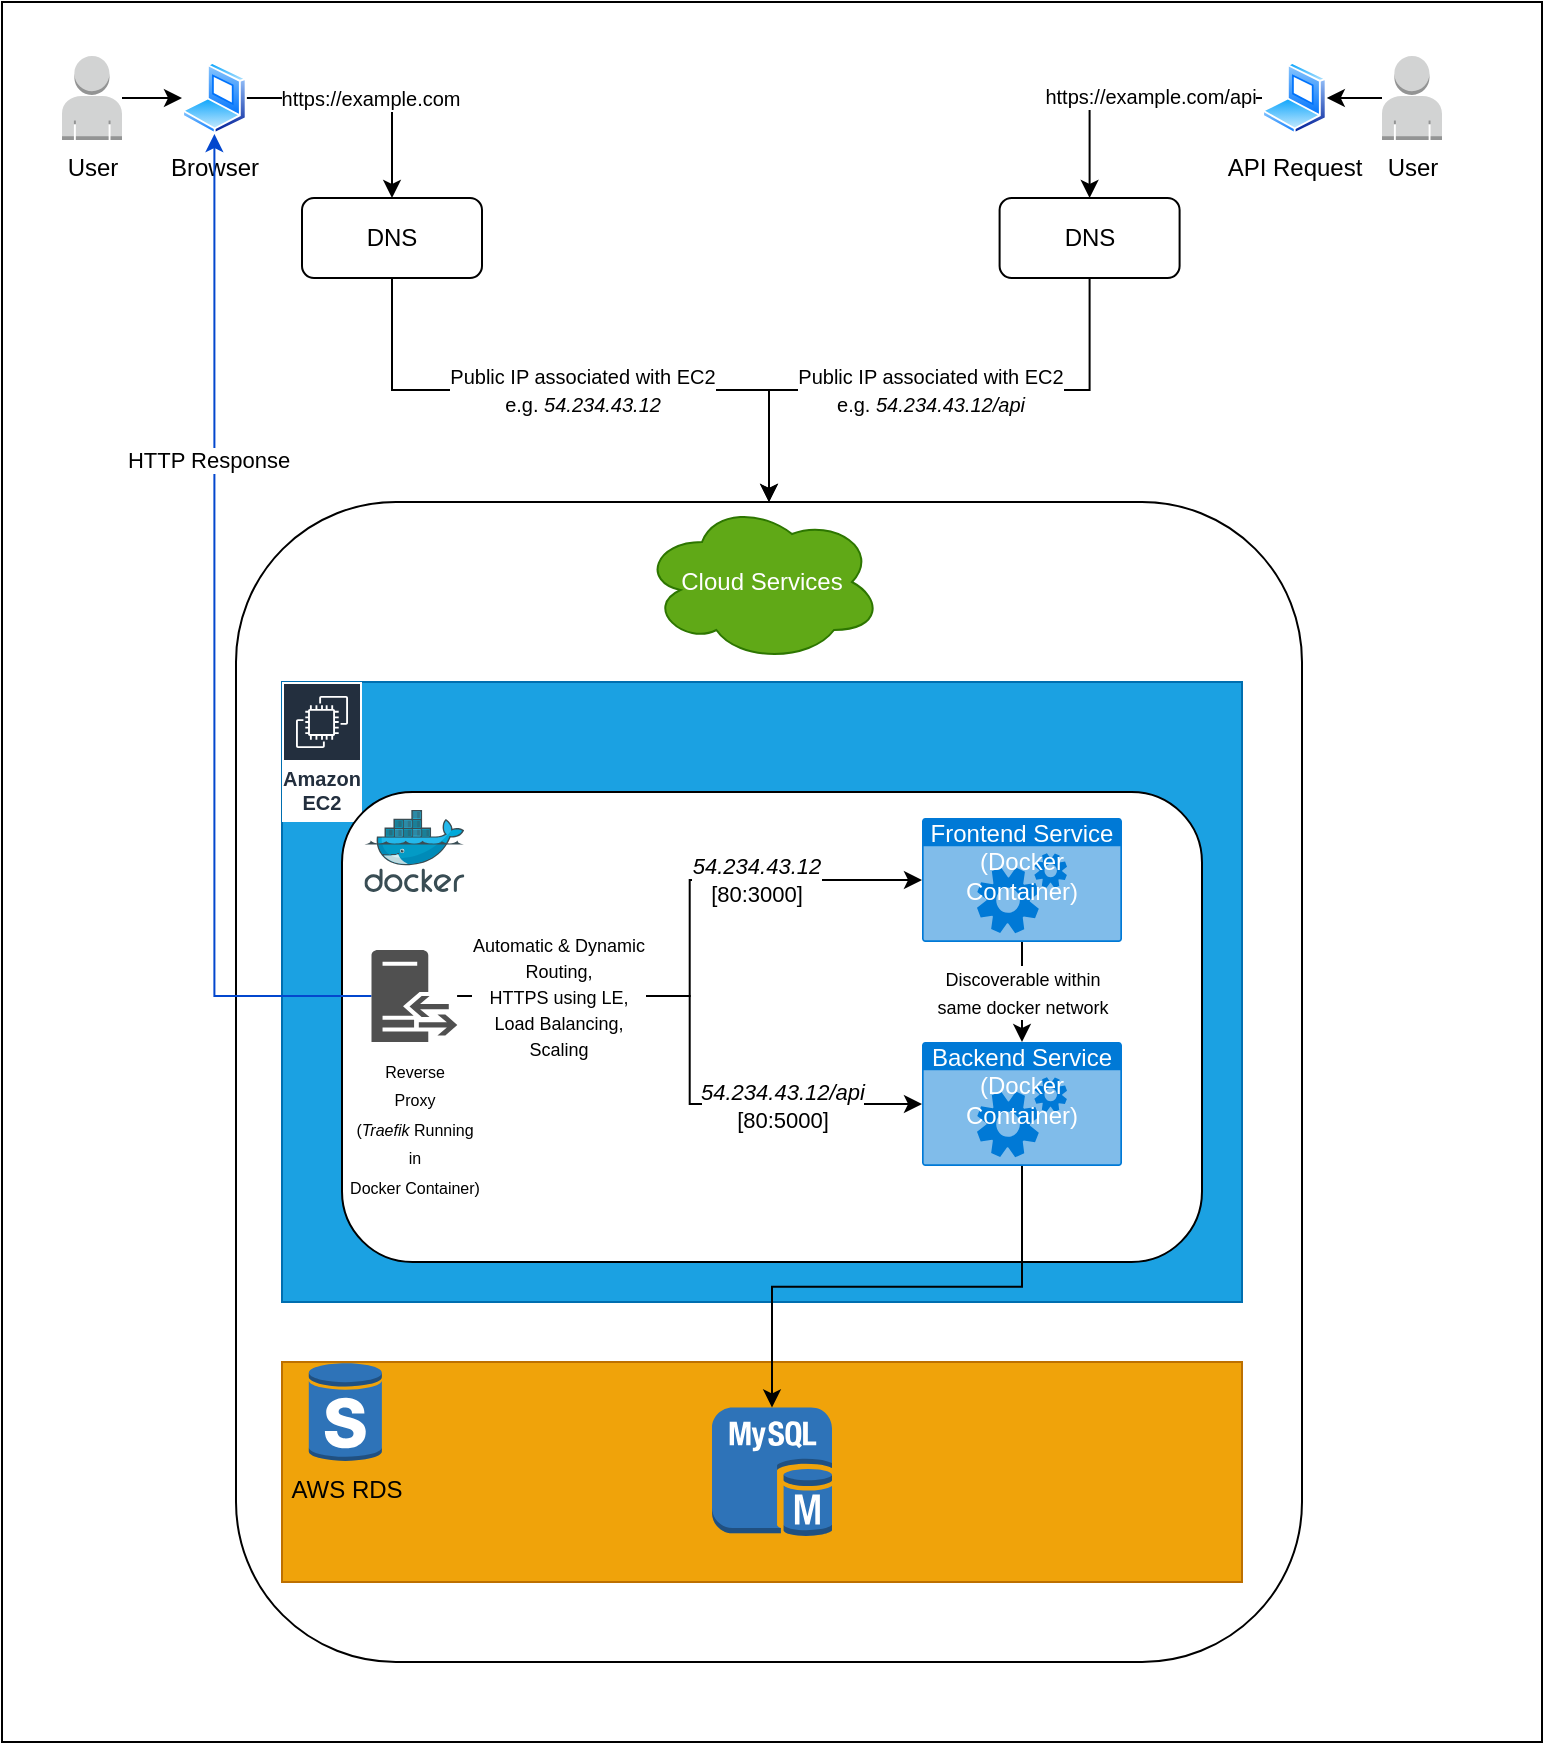 <mxfile version="21.3.2" type="github">
  <diagram name="Page-1" id="goW-xutGmIgGnAvLxzgP">
    <mxGraphModel dx="1050" dy="566" grid="1" gridSize="10" guides="1" tooltips="1" connect="1" arrows="1" fold="1" page="1" pageScale="1" pageWidth="1200" pageHeight="1920" background="none" math="0" shadow="0">
      <root>
        <mxCell id="0" />
        <mxCell id="1" parent="0" />
        <mxCell id="y8oUWAIzfSHASYYWXIbZ-1" value="" style="rounded=0;whiteSpace=wrap;html=1;" parent="1" vertex="1">
          <mxGeometry x="30" y="20" width="770" height="870" as="geometry" />
        </mxCell>
        <mxCell id="rzrdu1us9HTBLImDNAjI-4" value="" style="edgeStyle=orthogonalEdgeStyle;rounded=0;orthogonalLoop=1;jettySize=auto;html=1;" parent="1" source="rzrdu1us9HTBLImDNAjI-1" target="rzrdu1us9HTBLImDNAjI-2" edge="1">
          <mxGeometry relative="1" as="geometry">
            <mxPoint x="85" y="154" as="sourcePoint" />
          </mxGeometry>
        </mxCell>
        <mxCell id="rzrdu1us9HTBLImDNAjI-1" value="User" style="outlineConnect=0;dashed=0;verticalLabelPosition=bottom;verticalAlign=top;align=center;html=1;shape=mxgraph.aws3.user;fillColor=#D2D3D3;gradientColor=none;" parent="1" vertex="1">
          <mxGeometry x="60" y="47" width="30" height="42" as="geometry" />
        </mxCell>
        <mxCell id="rzrdu1us9HTBLImDNAjI-12" value="&lt;font style=&quot;font-size: 10px;&quot;&gt;https://example.com&lt;/font&gt;" style="edgeStyle=orthogonalEdgeStyle;rounded=0;orthogonalLoop=1;jettySize=auto;html=1;" parent="1" source="rzrdu1us9HTBLImDNAjI-2" target="rzrdu1us9HTBLImDNAjI-11" edge="1">
          <mxGeometry relative="1" as="geometry" />
        </mxCell>
        <mxCell id="rzrdu1us9HTBLImDNAjI-2" value="Browser" style="image;aspect=fixed;perimeter=ellipsePerimeter;html=1;align=center;shadow=0;dashed=0;spacingTop=3;image=img/lib/active_directory/laptop_client.svg;" parent="1" vertex="1">
          <mxGeometry x="120" y="50" width="32.4" height="36" as="geometry" />
        </mxCell>
        <mxCell id="rzrdu1us9HTBLImDNAjI-6" value="" style="rounded=1;whiteSpace=wrap;html=1;" parent="1" vertex="1">
          <mxGeometry x="147" y="270" width="533" height="580" as="geometry" />
        </mxCell>
        <mxCell id="rzrdu1us9HTBLImDNAjI-11" value="DNS" style="rounded=1;whiteSpace=wrap;html=1;" parent="1" vertex="1">
          <mxGeometry x="180" y="118" width="90" height="40" as="geometry" />
        </mxCell>
        <mxCell id="rzrdu1us9HTBLImDNAjI-13" value="&lt;font style=&quot;font-size: 10px;&quot;&gt;Public IP associated with EC2&lt;br&gt;e.g. &lt;i&gt;54.234.43.12&lt;/i&gt;&lt;/font&gt;" style="edgeStyle=orthogonalEdgeStyle;rounded=0;orthogonalLoop=1;jettySize=auto;html=1;entryX=0.5;entryY=0;entryDx=0;entryDy=0;" parent="1" source="rzrdu1us9HTBLImDNAjI-11" target="rzrdu1us9HTBLImDNAjI-6" edge="1">
          <mxGeometry relative="1" as="geometry">
            <mxPoint x="320" y="230" as="targetPoint" />
          </mxGeometry>
        </mxCell>
        <mxCell id="rzrdu1us9HTBLImDNAjI-16" value="" style="rounded=0;whiteSpace=wrap;html=1;fillColor=#1ba1e2;fontColor=#ffffff;strokeColor=#006EAF;" parent="1" vertex="1">
          <mxGeometry x="170" y="360" width="480" height="310" as="geometry" />
        </mxCell>
        <mxCell id="rzrdu1us9HTBLImDNAjI-7" value="Amazon EC2" style="sketch=0;outlineConnect=0;fontColor=#232F3E;gradientColor=none;strokeColor=#ffffff;fillColor=#232F3E;dashed=0;verticalLabelPosition=middle;verticalAlign=bottom;align=center;html=1;whiteSpace=wrap;fontSize=10;fontStyle=1;spacing=3;shape=mxgraph.aws4.productIcon;prIcon=mxgraph.aws4.ec2;" parent="1" vertex="1">
          <mxGeometry x="170" y="360" width="40" height="70" as="geometry" />
        </mxCell>
        <mxCell id="rzrdu1us9HTBLImDNAjI-24" value="" style="rounded=1;whiteSpace=wrap;html=1;" parent="1" vertex="1">
          <mxGeometry x="200" y="415" width="430" height="235" as="geometry" />
        </mxCell>
        <mxCell id="rzrdu1us9HTBLImDNAjI-15" value="" style="image;sketch=0;aspect=fixed;html=1;points=[];align=center;fontSize=12;image=img/lib/mscae/Docker.svg;" parent="1" vertex="1">
          <mxGeometry x="211.2" y="424" width="50" height="41" as="geometry" />
        </mxCell>
        <mxCell id="rzrdu1us9HTBLImDNAjI-36" style="edgeStyle=orthogonalEdgeStyle;rounded=0;orthogonalLoop=1;jettySize=auto;html=1;entryX=0;entryY=0.5;entryDx=0;entryDy=0;entryPerimeter=0;" parent="1" source="rzrdu1us9HTBLImDNAjI-17" target="rzrdu1us9HTBLImDNAjI-9" edge="1">
          <mxGeometry relative="1" as="geometry">
            <mxPoint x="490" y="460.0" as="targetPoint" />
          </mxGeometry>
        </mxCell>
        <mxCell id="rzrdu1us9HTBLImDNAjI-39" value="&lt;i&gt;54.234.43.12&lt;/i&gt;&lt;br&gt;[80:3000]" style="edgeLabel;html=1;align=center;verticalAlign=middle;resizable=0;points=[];" parent="rzrdu1us9HTBLImDNAjI-36" vertex="1" connectable="0">
          <mxGeometry x="0.427" relative="1" as="geometry">
            <mxPoint as="offset" />
          </mxGeometry>
        </mxCell>
        <mxCell id="rzrdu1us9HTBLImDNAjI-37" style="edgeStyle=orthogonalEdgeStyle;rounded=0;orthogonalLoop=1;jettySize=auto;html=1;entryX=0;entryY=0.5;entryDx=0;entryDy=0;entryPerimeter=0;" parent="1" source="rzrdu1us9HTBLImDNAjI-17" target="rzrdu1us9HTBLImDNAjI-33" edge="1">
          <mxGeometry relative="1" as="geometry" />
        </mxCell>
        <mxCell id="rzrdu1us9HTBLImDNAjI-38" value="&lt;font style=&quot;font-size: 9px;&quot;&gt;Automatic &amp;amp; Dynamic &lt;br&gt;Routing,&lt;br&gt;HTTPS using LE, &lt;br&gt;Load Balancing,&lt;br&gt;Scaling&lt;/font&gt;" style="edgeLabel;html=1;align=center;verticalAlign=middle;resizable=0;points=[];" parent="rzrdu1us9HTBLImDNAjI-37" vertex="1" connectable="0">
          <mxGeometry x="-0.776" y="1" relative="1" as="geometry">
            <mxPoint x="18" y="1" as="offset" />
          </mxGeometry>
        </mxCell>
        <mxCell id="rzrdu1us9HTBLImDNAjI-52" value="&lt;i style=&quot;border-color: var(--border-color);&quot;&gt;54.234.43.12/api&lt;/i&gt;&lt;br style=&quot;border-color: var(--border-color);&quot;&gt;[80:5000]" style="edgeLabel;html=1;align=center;verticalAlign=middle;resizable=0;points=[];" parent="rzrdu1us9HTBLImDNAjI-37" vertex="1" connectable="0">
          <mxGeometry x="0.51" y="-1" relative="1" as="geometry">
            <mxPoint as="offset" />
          </mxGeometry>
        </mxCell>
        <mxCell id="jvGb4w3z1r_Fa3xSeJay-1" style="edgeStyle=orthogonalEdgeStyle;rounded=0;orthogonalLoop=1;jettySize=auto;html=1;entryX=0.5;entryY=1;entryDx=0;entryDy=0;strokeColor=#0347ce;" edge="1" parent="1" source="rzrdu1us9HTBLImDNAjI-17" target="rzrdu1us9HTBLImDNAjI-2">
          <mxGeometry relative="1" as="geometry" />
        </mxCell>
        <mxCell id="jvGb4w3z1r_Fa3xSeJay-2" value="HTTP Response" style="edgeLabel;html=1;align=center;verticalAlign=middle;resizable=0;points=[];" vertex="1" connectable="0" parent="jvGb4w3z1r_Fa3xSeJay-1">
          <mxGeometry x="0.361" y="3" relative="1" as="geometry">
            <mxPoint as="offset" />
          </mxGeometry>
        </mxCell>
        <mxCell id="rzrdu1us9HTBLImDNAjI-17" value="&lt;font style=&quot;font-size: 8px;&quot;&gt;Reverse&lt;br&gt;Proxy&lt;br&gt;(&lt;i&gt;Traefik &lt;/i&gt;Running&lt;br&gt;in &lt;br&gt;Docker Container)&lt;/font&gt;" style="sketch=0;pointerEvents=1;shadow=0;dashed=0;html=1;strokeColor=none;fillColor=#505050;labelPosition=center;verticalLabelPosition=bottom;verticalAlign=top;outlineConnect=0;align=center;shape=mxgraph.office.servers.reverse_proxy;" parent="1" vertex="1">
          <mxGeometry x="214.75" y="494" width="42.9" height="46" as="geometry" />
        </mxCell>
        <mxCell id="rzrdu1us9HTBLImDNAjI-32" value="Cloud Services" style="ellipse;shape=cloud;whiteSpace=wrap;html=1;fillColor=#60a917;fontColor=#ffffff;strokeColor=#2D7600;" parent="1" vertex="1">
          <mxGeometry x="350" y="270" width="120" height="80" as="geometry" />
        </mxCell>
        <mxCell id="rzrdu1us9HTBLImDNAjI-41" value="&lt;font style=&quot;font-size: 9px;&quot;&gt;Discoverable within&lt;br&gt;same docker network&lt;/font&gt;" style="edgeStyle=orthogonalEdgeStyle;rounded=0;orthogonalLoop=1;jettySize=auto;html=1;" parent="1" source="rzrdu1us9HTBLImDNAjI-9" target="rzrdu1us9HTBLImDNAjI-33" edge="1">
          <mxGeometry relative="1" as="geometry" />
        </mxCell>
        <mxCell id="rzrdu1us9HTBLImDNAjI-9" value="Frontend Service&lt;br&gt;(Docker Container)" style="html=1;whiteSpace=wrap;strokeColor=none;fillColor=#0079D6;labelPosition=center;verticalLabelPosition=middle;verticalAlign=top;align=center;fontSize=12;outlineConnect=0;spacingTop=-6;fontColor=#FFFFFF;sketch=0;shape=mxgraph.sitemap.services;" parent="1" vertex="1">
          <mxGeometry x="490" y="428" width="100" height="62" as="geometry" />
        </mxCell>
        <mxCell id="rzrdu1us9HTBLImDNAjI-33" value="Backend Service&lt;br&gt;(Docker Container)" style="html=1;whiteSpace=wrap;strokeColor=none;fillColor=#0079D6;labelPosition=center;verticalLabelPosition=middle;verticalAlign=top;align=center;fontSize=12;outlineConnect=0;spacingTop=-6;fontColor=#FFFFFF;sketch=0;shape=mxgraph.sitemap.services;" parent="1" vertex="1">
          <mxGeometry x="490" y="540" width="100" height="62" as="geometry" />
        </mxCell>
        <mxCell id="rzrdu1us9HTBLImDNAjI-44" value="" style="rounded=0;whiteSpace=wrap;html=1;fillColor=#f0a30a;fontColor=#000000;strokeColor=#BD7000;" parent="1" vertex="1">
          <mxGeometry x="170" y="700" width="480" height="110" as="geometry" />
        </mxCell>
        <mxCell id="rzrdu1us9HTBLImDNAjI-43" value="AWS RDS" style="outlineConnect=0;dashed=0;verticalLabelPosition=bottom;verticalAlign=top;align=center;html=1;shape=mxgraph.aws3.rds_db_instance_standby_multi_az;fillColor=#2E73B8;gradientColor=none;" parent="1" vertex="1">
          <mxGeometry x="183.4" y="700" width="36.6" height="50" as="geometry" />
        </mxCell>
        <mxCell id="rzrdu1us9HTBLImDNAjI-42" value="" style="outlineConnect=0;dashed=0;verticalLabelPosition=bottom;verticalAlign=top;align=center;html=1;shape=mxgraph.aws3.mysql_db_instance;fillColor=#2E73B8;gradientColor=none;" parent="1" vertex="1">
          <mxGeometry x="385" y="722.75" width="60" height="64.5" as="geometry" />
        </mxCell>
        <mxCell id="rzrdu1us9HTBLImDNAjI-45" style="edgeStyle=orthogonalEdgeStyle;rounded=0;orthogonalLoop=1;jettySize=auto;html=1;exitX=0.5;exitY=1;exitDx=0;exitDy=0;exitPerimeter=0;" parent="1" source="rzrdu1us9HTBLImDNAjI-33" target="rzrdu1us9HTBLImDNAjI-42" edge="1">
          <mxGeometry relative="1" as="geometry" />
        </mxCell>
        <mxCell id="rzrdu1us9HTBLImDNAjI-50" value="" style="edgeStyle=orthogonalEdgeStyle;rounded=0;orthogonalLoop=1;jettySize=auto;html=1;" parent="1" source="rzrdu1us9HTBLImDNAjI-46" target="rzrdu1us9HTBLImDNAjI-48" edge="1">
          <mxGeometry relative="1" as="geometry" />
        </mxCell>
        <mxCell id="rzrdu1us9HTBLImDNAjI-46" value="User" style="outlineConnect=0;dashed=0;verticalLabelPosition=bottom;verticalAlign=top;align=center;html=1;shape=mxgraph.aws3.user;fillColor=#D2D3D3;gradientColor=none;" parent="1" vertex="1">
          <mxGeometry x="720.0" y="47" width="30" height="42" as="geometry" />
        </mxCell>
        <mxCell id="rzrdu1us9HTBLImDNAjI-49" style="edgeStyle=orthogonalEdgeStyle;rounded=0;orthogonalLoop=1;jettySize=auto;html=1;exitX=0;exitY=0.5;exitDx=0;exitDy=0;entryX=0.5;entryY=0;entryDx=0;entryDy=0;" parent="1" source="rzrdu1us9HTBLImDNAjI-48" target="rzrdu1us9HTBLImDNAjI-55" edge="1">
          <mxGeometry relative="1" as="geometry">
            <mxPoint x="480" y="148" as="targetPoint" />
          </mxGeometry>
        </mxCell>
        <mxCell id="rzrdu1us9HTBLImDNAjI-51" value="&lt;font style=&quot;font-size: 10px;&quot;&gt;https://example.com/api&lt;/font&gt;" style="edgeLabel;html=1;align=center;verticalAlign=middle;resizable=0;points=[];" parent="rzrdu1us9HTBLImDNAjI-49" vertex="1" connectable="0">
          <mxGeometry x="-0.169" y="-1" relative="1" as="geometry">
            <mxPoint as="offset" />
          </mxGeometry>
        </mxCell>
        <mxCell id="rzrdu1us9HTBLImDNAjI-48" value="API Request" style="image;aspect=fixed;perimeter=ellipsePerimeter;html=1;align=center;shadow=0;dashed=0;spacingTop=3;image=img/lib/active_directory/laptop_client.svg;" parent="1" vertex="1">
          <mxGeometry x="660" y="50" width="32.4" height="36" as="geometry" />
        </mxCell>
        <mxCell id="rzrdu1us9HTBLImDNAjI-55" value="DNS" style="rounded=1;whiteSpace=wrap;html=1;" parent="1" vertex="1">
          <mxGeometry x="528.8" y="118" width="90" height="40" as="geometry" />
        </mxCell>
        <mxCell id="rzrdu1us9HTBLImDNAjI-56" value="&lt;font style=&quot;font-size: 10px;&quot;&gt;Public IP associated with EC2&lt;br&gt;e.g. &lt;i&gt;54.234.43.12/api&lt;/i&gt;&lt;/font&gt;" style="edgeStyle=orthogonalEdgeStyle;rounded=0;orthogonalLoop=1;jettySize=auto;html=1;entryX=0.5;entryY=0;entryDx=0;entryDy=0;" parent="1" source="rzrdu1us9HTBLImDNAjI-55" target="rzrdu1us9HTBLImDNAjI-6" edge="1">
          <mxGeometry relative="1" as="geometry">
            <mxPoint x="74" y="322" as="targetPoint" />
          </mxGeometry>
        </mxCell>
      </root>
    </mxGraphModel>
  </diagram>
</mxfile>
